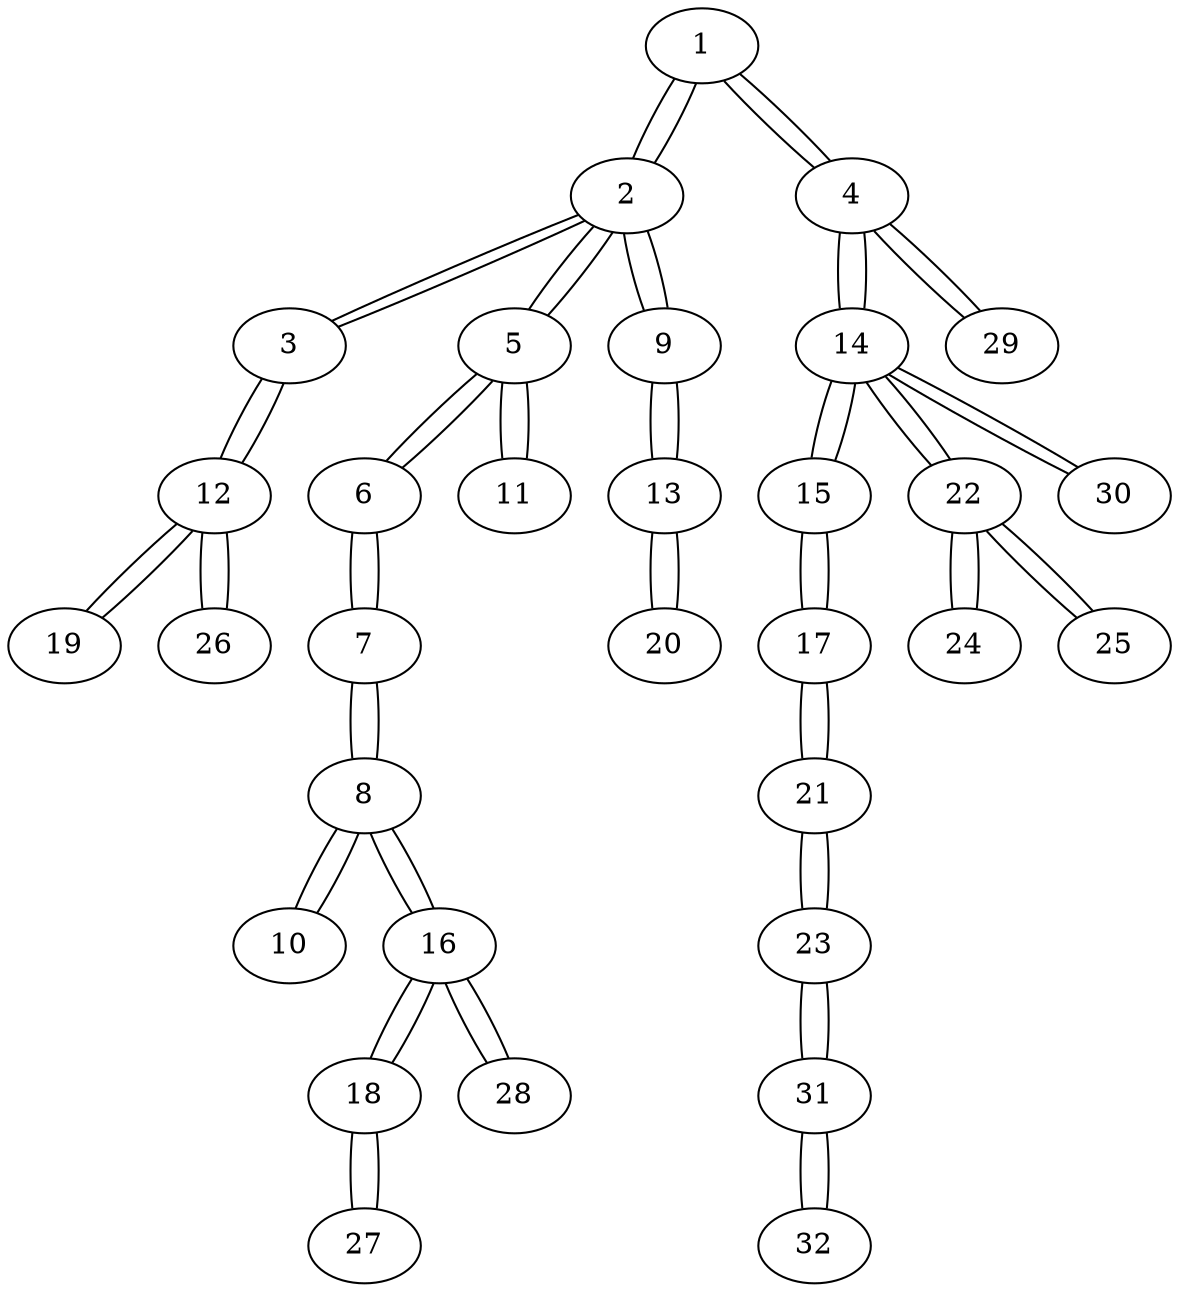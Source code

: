 graph DLA {
    1 -- 2;
    1 -- 4;
    2 -- 1;
    2 -- 3;
    2 -- 5;
    2 -- 9;
    3 -- 2;
    3 -- 12;
    4 -- 1;
    4 -- 14;
    4 -- 29;
    5 -- 2;
    5 -- 6;
    5 -- 11;
    6 -- 5;
    6 -- 7;
    7 -- 6;
    7 -- 8;
    8 -- 7;
    8 -- 10;
    8 -- 16;
    9 -- 2;
    9 -- 13;
    10 -- 8;
    11 -- 5;
    12 -- 3;
    12 -- 19;
    12 -- 26;
    13 -- 9;
    13 -- 20;
    14 -- 4;
    14 -- 15;
    14 -- 22;
    14 -- 30;
    15 -- 14;
    15 -- 17;
    16 -- 8;
    16 -- 18;
    16 -- 28;
    17 -- 15;
    17 -- 21;
    18 -- 16;
    18 -- 27;
    19 -- 12;
    20 -- 13;
    21 -- 17;
    21 -- 23;
    22 -- 14;
    22 -- 24;
    22 -- 25;
    23 -- 21;
    23 -- 31;
    24 -- 22;
    25 -- 22;
    26 -- 12;
    27 -- 18;
    28 -- 16;
    29 -- 4;
    30 -- 14;
    31 -- 23;
    31 -- 32;
    32 -- 31;
}
